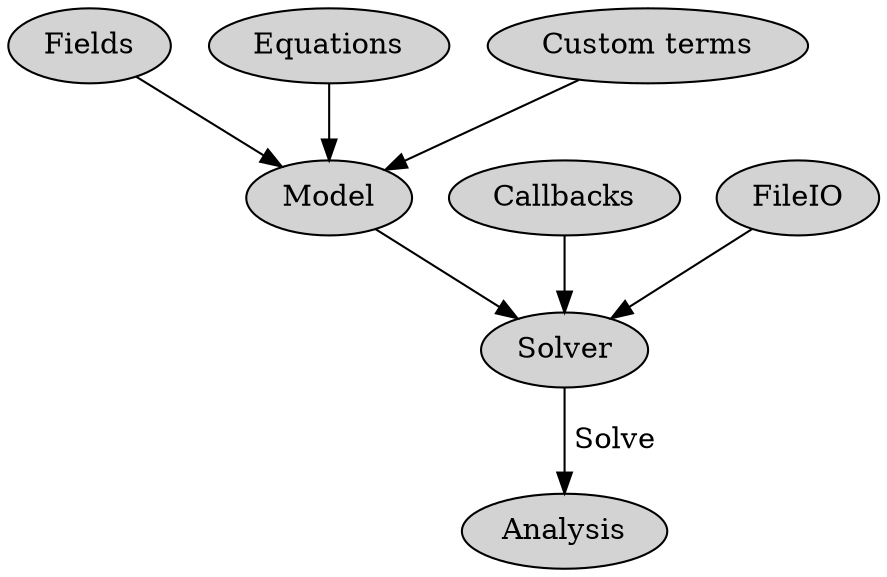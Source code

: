 digraph G {
    node [style=filled]
    Fields -> Model
    Equations -> Model
    "Custom terms" -> Model
    Model -> Solver
    Callbacks -> Solver
    FileIO -> Solver
    Solver -> Analysis [label=" Solve"]
}